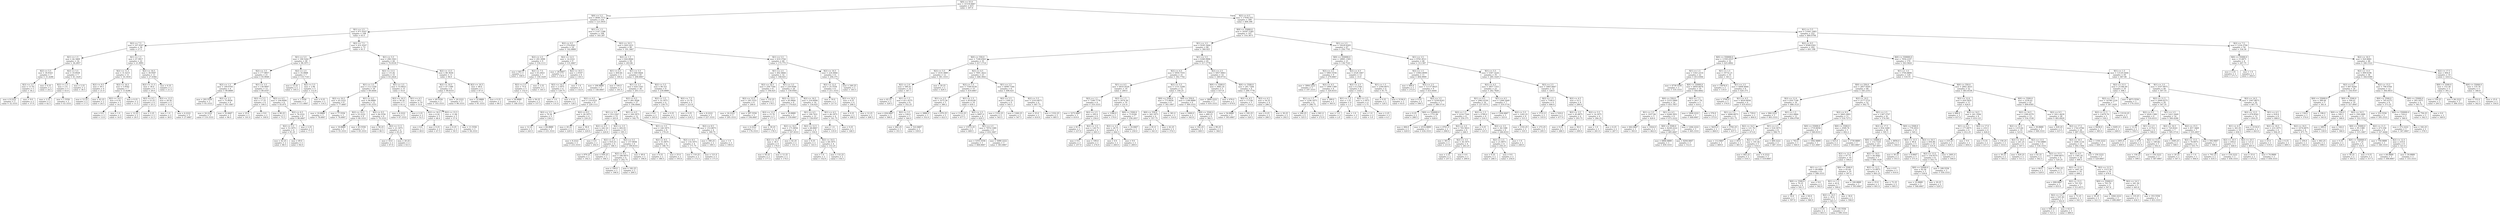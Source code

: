 digraph Tree {
node [shape=box] ;
0 [label="X[0] <= 55.0\nmse = 31518.6667\nsamples = 615\nvalue = 307.0"] ;
1 [label="X[0] <= 5.5\nmse = 4646.7572\nsamples = 216\nvalue = 123.3935"] ;
0 -> 1 [labeldistance=2.5, labelangle=45, headlabel="True"] ;
2 [label="X[1] <= 2.5\nmse = 971.9167\nsamples = 108\nvalue = 63.5"] ;
1 -> 2 ;
3 [label="X[2] <= 7.5\nmse = 107.9167\nsamples = 36\nvalue = 27.5"] ;
2 -> 3 ;
4 [label="X[1] <= 1.5\nmse = 44.3469\nsamples = 14\nvalue = 36.2857"] ;
3 -> 4 ;
5 [label="X[2] <= 5.5\nmse = 30.8163\nsamples = 7\nvalue = 31.4286"] ;
4 -> 5 ;
6 [label="X[2] <= 3.5\nmse = 13.76\nsamples = 5\nvalue = 34.2"] ;
5 -> 6 ;
7 [label="mse = 8.2222\nsamples = 3\nvalue = 32.3333"] ;
6 -> 7 ;
8 [label="mse = 9.0\nsamples = 2\nvalue = 37.0"] ;
6 -> 8 ;
9 [label="mse = 6.25\nsamples = 2\nvalue = 24.5"] ;
5 -> 9 ;
10 [label="X[2] <= 5.5\nmse = 10.6939\nsamples = 7\nvalue = 41.1429"] ;
4 -> 10 ;
11 [label="X[2] <= 2.5\nmse = 2.0\nsamples = 5\nvalue = 43.0"] ;
10 -> 11 ;
12 [label="mse = 2.25\nsamples = 2\nvalue = 42.5"] ;
11 -> 12 ;
13 [label="mse = 1.5556\nsamples = 3\nvalue = 43.3333"] ;
11 -> 13 ;
14 [label="mse = 2.25\nsamples = 2\nvalue = 36.5"] ;
10 -> 14 ;
15 [label="X[1] <= 1.5\nmse = 67.9917\nsamples = 22\nvalue = 21.9091"] ;
3 -> 15 ;
16 [label="X[2] <= 11.5\nmse = 31.4215\nsamples = 11\nvalue = 16.1818"] ;
15 -> 16 ;
17 [label="X[2] <= 9.5\nmse = 39.5\nsamples = 4\nvalue = 21.0"] ;
16 -> 17 ;
18 [label="mse = 12.25\nsamples = 2\nvalue = 17.5"] ;
17 -> 18 ;
19 [label="mse = 42.25\nsamples = 2\nvalue = 24.5"] ;
17 -> 19 ;
20 [label="X[2] <= 16.5\nmse = 5.9592\nsamples = 7\nvalue = 13.4286"] ;
16 -> 20 ;
21 [label="X[2] <= 14.5\nmse = 6.16\nsamples = 5\nvalue = 14.2"] ;
20 -> 21 ;
22 [label="mse = 6.0\nsamples = 3\nvalue = 13.0"] ;
21 -> 22 ;
23 [label="mse = 1.0\nsamples = 2\nvalue = 16.0"] ;
21 -> 23 ;
24 [label="mse = 0.25\nsamples = 2\nvalue = 11.5"] ;
20 -> 24 ;
25 [label="X[2] <= 16.5\nmse = 38.9587\nsamples = 11\nvalue = 27.6364"] ;
15 -> 25 ;
26 [label="X[2] <= 11.5\nmse = 36.0\nsamples = 9\nvalue = 29.0"] ;
25 -> 26 ;
27 [label="X[2] <= 9.5\nmse = 23.25\nsamples = 4\nvalue = 25.5"] ;
26 -> 27 ;
28 [label="mse = 12.25\nsamples = 2\nvalue = 29.5"] ;
27 -> 28 ;
29 [label="mse = 2.25\nsamples = 2\nvalue = 21.5"] ;
27 -> 29 ;
30 [label="X[2] <= 13.5\nmse = 28.56\nsamples = 5\nvalue = 31.8"] ;
26 -> 30 ;
31 [label="mse = 1.0\nsamples = 2\nvalue = 38.0"] ;
30 -> 31 ;
32 [label="mse = 4.2222\nsamples = 3\nvalue = 27.6667"] ;
30 -> 32 ;
33 [label="mse = 6.25\nsamples = 2\nvalue = 21.5"] ;
25 -> 33 ;
34 [label="X[2] <= 7.5\nmse = 431.9167\nsamples = 72\nvalue = 81.5"] ;
2 -> 34 ;
35 [label="X[1] <= 5.5\nmse = 190.5242\nsamples = 28\nvalue = 98.1071"] ;
34 -> 35 ;
36 [label="X[2] <= 3.5\nmse = 177.8957\nsamples = 21\nvalue = 93.9048"] ;
35 -> 36 ;
37 [label="X[2] <= 1.5\nmse = 169.8765\nsamples = 9\nvalue = 99.8889"] ;
36 -> 37 ;
38 [label="mse = 293.5556\nsamples = 3\nvalue = 93.3333"] ;
37 -> 38 ;
39 [label="X[2] <= 2.5\nmse = 75.8056\nsamples = 6\nvalue = 103.1667"] ;
37 -> 39 ;
40 [label="mse = 16.2222\nsamples = 3\nvalue = 110.3333"] ;
39 -> 40 ;
41 [label="mse = 32.6667\nsamples = 3\nvalue = 96.0"] ;
39 -> 41 ;
42 [label="X[1] <= 3.5\nmse = 136.9097\nsamples = 12\nvalue = 89.4167"] ;
36 -> 42 ;
43 [label="X[2] <= 5.5\nmse = 17.25\nsamples = 4\nvalue = 100.5"] ;
42 -> 43 ;
44 [label="mse = 25.0\nsamples = 2\nvalue = 101.0"] ;
43 -> 44 ;
45 [label="mse = 9.0\nsamples = 2\nvalue = 100.0"] ;
43 -> 45 ;
46 [label="X[2] <= 4.5\nmse = 104.6094\nsamples = 8\nvalue = 83.875"] ;
42 -> 46 ;
47 [label="mse = 90.25\nsamples = 2\nvalue = 75.5"] ;
46 -> 47 ;
48 [label="X[2] <= 6.5\nmse = 78.2222\nsamples = 6\nvalue = 86.6667"] ;
46 -> 48 ;
49 [label="X[2] <= 5.5\nmse = 53.1875\nsamples = 4\nvalue = 91.25"] ;
48 -> 49 ;
50 [label="mse = 42.25\nsamples = 2\nvalue = 88.5"] ;
49 -> 50 ;
51 [label="mse = 49.0\nsamples = 2\nvalue = 94.0"] ;
49 -> 51 ;
52 [label="mse = 2.25\nsamples = 2\nvalue = 77.5"] ;
48 -> 52 ;
53 [label="X[2] <= 2.5\nmse = 16.4898\nsamples = 7\nvalue = 110.7143"] ;
35 -> 53 ;
54 [label="mse = 12.25\nsamples = 2\nvalue = 105.5"] ;
53 -> 54 ;
55 [label="X[2] <= 5.5\nmse = 2.96\nsamples = 5\nvalue = 112.8"] ;
53 -> 55 ;
56 [label="mse = 1.5556\nsamples = 3\nvalue = 111.6667"] ;
55 -> 56 ;
57 [label="mse = 0.25\nsamples = 2\nvalue = 114.5"] ;
55 -> 57 ;
58 [label="X[1] <= 5.5\nmse = 298.3363\nsamples = 44\nvalue = 70.9318"] ;
34 -> 58 ;
59 [label="X[2] <= 13.5\nmse = 131.82\nsamples = 33\nvalue = 63.2424"] ;
58 -> 59 ;
60 [label="X[1] <= 3.5\nmse = 112.1358\nsamples = 18\nvalue = 69.4444"] ;
59 -> 60 ;
61 [label="X[2] <= 10.5\nmse = 45.2222\nsamples = 6\nvalue = 77.6667"] ;
60 -> 61 ;
62 [label="mse = 10.8889\nsamples = 3\nvalue = 78.6667"] ;
61 -> 62 ;
63 [label="mse = 77.5556\nsamples = 3\nvalue = 76.6667"] ;
61 -> 63 ;
64 [label="X[1] <= 4.5\nmse = 94.8889\nsamples = 12\nvalue = 65.3333"] ;
60 -> 64 ;
65 [label="X[2] <= 10.5\nmse = 55.2222\nsamples = 6\nvalue = 60.3333"] ;
64 -> 65 ;
66 [label="mse = 16.8889\nsamples = 3\nvalue = 55.3333"] ;
65 -> 66 ;
67 [label="mse = 43.5556\nsamples = 3\nvalue = 65.3333"] ;
65 -> 67 ;
68 [label="X[2] <= 9.5\nmse = 84.5556\nsamples = 6\nvalue = 70.3333"] ;
64 -> 68 ;
69 [label="mse = 56.25\nsamples = 2\nvalue = 80.5"] ;
68 -> 69 ;
70 [label="X[2] <= 11.5\nmse = 21.1875\nsamples = 4\nvalue = 65.25"] ;
68 -> 70 ;
71 [label="mse = 16.0\nsamples = 2\nvalue = 67.0"] ;
70 -> 71 ;
72 [label="mse = 20.25\nsamples = 2\nvalue = 63.5"] ;
70 -> 72 ;
73 [label="X[1] <= 3.5\nmse = 53.8933\nsamples = 15\nvalue = 55.8"] ;
59 -> 73 ;
74 [label="X[2] <= 16.5\nmse = 56.24\nsamples = 5\nvalue = 61.4"] ;
73 -> 74 ;
75 [label="mse = 4.2222\nsamples = 3\nvalue = 67.3333"] ;
74 -> 75 ;
76 [label="mse = 2.25\nsamples = 2\nvalue = 52.5"] ;
74 -> 76 ;
77 [label="X[1] <= 4.5\nmse = 29.2\nsamples = 10\nvalue = 53.0"] ;
73 -> 77 ;
78 [label="X[2] <= 16.5\nmse = 4.24\nsamples = 5\nvalue = 48.4"] ;
77 -> 78 ;
79 [label="mse = 6.0\nsamples = 3\nvalue = 49.0"] ;
78 -> 79 ;
80 [label="mse = 0.25\nsamples = 2\nvalue = 47.5"] ;
78 -> 80 ;
81 [label="X[2] <= 15.5\nmse = 11.84\nsamples = 5\nvalue = 57.6"] ;
77 -> 81 ;
82 [label="mse = 6.25\nsamples = 2\nvalue = 59.5"] ;
81 -> 82 ;
83 [label="mse = 11.5556\nsamples = 3\nvalue = 56.3333"] ;
81 -> 83 ;
84 [label="X[2] <= 13.5\nmse = 88.3636\nsamples = 11\nvalue = 94.0"] ;
58 -> 84 ;
85 [label="X[2] <= 10.5\nmse = 47.1389\nsamples = 6\nvalue = 99.8333"] ;
84 -> 85 ;
86 [label="mse = 49.5556\nsamples = 3\nvalue = 103.3333"] ;
85 -> 86 ;
87 [label="mse = 20.2222\nsamples = 3\nvalue = 96.3333"] ;
85 -> 87 ;
88 [label="X[2] <= 16.5\nmse = 48.0\nsamples = 5\nvalue = 87.0"] ;
84 -> 88 ;
89 [label="mse = 32.8889\nsamples = 3\nvalue = 91.3333"] ;
88 -> 89 ;
90 [label="mse = 0.25\nsamples = 2\nvalue = 80.5"] ;
88 -> 90 ;
91 [label="X[1] <= 1.5\nmse = 1147.1306\nsamples = 108\nvalue = 183.287"] ;
1 -> 91 ;
92 [label="X[2] <= 9.5\nmse = 278.6543\nsamples = 18\nvalue = 142.8889"] ;
91 -> 92 ;
93 [label="X[2] <= 2.5\nmse = 291.2099\nsamples = 9\nvalue = 154.1111"] ;
92 -> 93 ;
94 [label="mse = 841.0\nsamples = 2\nvalue = 168.0"] ;
93 -> 94 ;
95 [label="X[2] <= 7.5\nmse = 63.2653\nsamples = 7\nvalue = 150.1429"] ;
93 -> 95 ;
96 [label="X[2] <= 5.5\nmse = 75.6\nsamples = 5\nvalue = 152.0"] ;
95 -> 96 ;
97 [label="mse = 54.8889\nsamples = 3\nvalue = 148.3333"] ;
96 -> 97 ;
98 [label="mse = 56.25\nsamples = 2\nvalue = 157.5"] ;
96 -> 98 ;
99 [label="mse = 2.25\nsamples = 2\nvalue = 145.5"] ;
95 -> 99 ;
100 [label="X[2] <= 12.5\nmse = 14.2222\nsamples = 9\nvalue = 131.6667"] ;
92 -> 100 ;
101 [label="mse = 28.6667\nsamples = 3\nvalue = 134.0"] ;
100 -> 101 ;
102 [label="X[2] <= 16.5\nmse = 2.9167\nsamples = 6\nvalue = 130.5"] ;
100 -> 102 ;
103 [label="X[2] <= 14.5\nmse = 2.1875\nsamples = 4\nvalue = 129.75"] ;
102 -> 103 ;
104 [label="mse = 1.0\nsamples = 2\nvalue = 131.0"] ;
103 -> 104 ;
105 [label="mse = 0.25\nsamples = 2\nvalue = 128.5"] ;
103 -> 105 ;
106 [label="mse = 1.0\nsamples = 2\nvalue = 132.0"] ;
102 -> 106 ;
107 [label="X[2] <= 10.5\nmse = 929.1433\nsamples = 90\nvalue = 191.3667"] ;
91 -> 107 ;
108 [label="X[2] <= 1.5\nmse = 826.8944\nsamples = 50\nvalue = 203.84"] ;
107 -> 108 ;
109 [label="X[1] <= 4.5\nmse = 404.64\nsamples = 5\nvalue = 160.4"] ;
108 -> 109 ;
110 [label="mse = 106.8889\nsamples = 3\nvalue = 146.6667"] ;
109 -> 110 ;
111 [label="mse = 144.0\nsamples = 2\nvalue = 181.0"] ;
109 -> 111 ;
112 [label="X[1] <= 5.5\nmse = 640.8444\nsamples = 45\nvalue = 208.6667"] ;
108 -> 112 ;
113 [label="X[1] <= 2.5\nmse = 624.1543\nsamples = 36\nvalue = 203.1111"] ;
112 -> 113 ;
114 [label="X[2] <= 6.5\nmse = 119.4321\nsamples = 9\nvalue = 229.1111"] ;
113 -> 114 ;
115 [label="X[2] <= 3.5\nmse = 79.36\nsamples = 5\nvalue = 236.2"] ;
114 -> 115 ;
116 [label="mse = 12.25\nsamples = 2\nvalue = 243.5"] ;
115 -> 116 ;
117 [label="mse = 64.8889\nsamples = 3\nvalue = 231.3333"] ;
115 -> 117 ;
118 [label="X[2] <= 8.5\nmse = 28.1875\nsamples = 4\nvalue = 220.25"] ;
114 -> 118 ;
119 [label="mse = 20.25\nsamples = 2\nvalue = 220.5"] ;
118 -> 119 ;
120 [label="mse = 36.0\nsamples = 2\nvalue = 220.0"] ;
118 -> 120 ;
121 [label="X[2] <= 6.5\nmse = 491.9506\nsamples = 27\nvalue = 194.4444"] ;
113 -> 121 ;
122 [label="X[1] <= 3.5\nmse = 553.2267\nsamples = 15\nvalue = 203.8"] ;
121 -> 122 ;
123 [label="X[2] <= 4.5\nmse = 242.16\nsamples = 5\nvalue = 220.8"] ;
122 -> 123 ;
124 [label="mse = 8.2222\nsamples = 3\nvalue = 233.3333"] ;
123 -> 124 ;
125 [label="mse = 4.0\nsamples = 2\nvalue = 202.0"] ;
123 -> 125 ;
126 [label="X[2] <= 3.5\nmse = 492.01\nsamples = 10\nvalue = 195.3"] ;
122 -> 126 ;
127 [label="X[2] <= 2.5\nmse = 916.25\nsamples = 4\nvalue = 188.5"] ;
126 -> 127 ;
128 [label="mse = 870.25\nsamples = 2\nvalue = 192.5"] ;
127 -> 128 ;
129 [label="mse = 930.25\nsamples = 2\nvalue = 184.5"] ;
127 -> 129 ;
130 [label="X[2] <= 5.5\nmse = 157.8056\nsamples = 6\nvalue = 199.8333"] ;
126 -> 130 ;
131 [label="X[2] <= 4.5\nmse = 186.6875\nsamples = 4\nvalue = 202.75"] ;
130 -> 131 ;
132 [label="mse = 100.0\nsamples = 2\nvalue = 196.0"] ;
131 -> 132 ;
133 [label="mse = 182.25\nsamples = 2\nvalue = 209.5"] ;
131 -> 133 ;
134 [label="mse = 49.0\nsamples = 2\nvalue = 194.0"] ;
130 -> 134 ;
135 [label="X[1] <= 4.5\nmse = 169.1875\nsamples = 12\nvalue = 182.75"] ;
121 -> 135 ;
136 [label="X[1] <= 3.5\nmse = 140.1875\nsamples = 8\nvalue = 179.25"] ;
135 -> 136 ;
137 [label="X[2] <= 8.5\nmse = 51.6875\nsamples = 4\nvalue = 186.75"] ;
136 -> 137 ;
138 [label="mse = 0.25\nsamples = 2\nvalue = 180.5"] ;
137 -> 138 ;
139 [label="mse = 25.0\nsamples = 2\nvalue = 193.0"] ;
137 -> 139 ;
140 [label="X[2] <= 8.5\nmse = 116.1875\nsamples = 4\nvalue = 171.75"] ;
136 -> 140 ;
141 [label="mse = 110.25\nsamples = 2\nvalue = 172.5"] ;
140 -> 141 ;
142 [label="mse = 121.0\nsamples = 2\nvalue = 171.0"] ;
140 -> 142 ;
143 [label="X[2] <= 8.5\nmse = 153.6875\nsamples = 4\nvalue = 189.75"] ;
135 -> 143 ;
144 [label="mse = 306.25\nsamples = 2\nvalue = 189.5"] ;
143 -> 144 ;
145 [label="mse = 1.0\nsamples = 2\nvalue = 190.0"] ;
143 -> 145 ;
146 [label="X[2] <= 5.5\nmse = 90.321\nsamples = 9\nvalue = 230.8889"] ;
112 -> 146 ;
147 [label="X[2] <= 3.5\nmse = 32.1875\nsamples = 4\nvalue = 239.75"] ;
146 -> 147 ;
148 [label="mse = 9.0\nsamples = 2\nvalue = 245.0"] ;
147 -> 148 ;
149 [label="mse = 0.25\nsamples = 2\nvalue = 234.5"] ;
147 -> 149 ;
150 [label="X[2] <= 7.5\nmse = 23.76\nsamples = 5\nvalue = 223.8"] ;
146 -> 150 ;
151 [label="mse = 0.25\nsamples = 2\nvalue = 218.5"] ;
150 -> 151 ;
152 [label="mse = 8.2222\nsamples = 3\nvalue = 227.3333"] ;
150 -> 152 ;
153 [label="X[1] <= 5.5\nmse = 619.3744\nsamples = 40\nvalue = 175.775"] ;
107 -> 153 ;
154 [label="X[1] <= 2.5\nmse = 462.4844\nsamples = 32\nvalue = 168.625"] ;
153 -> 154 ;
155 [label="X[2] <= 16.5\nmse = 258.7344\nsamples = 8\nvalue = 194.625"] ;
154 -> 155 ;
156 [label="X[2] <= 13.5\nmse = 185.3333\nsamples = 6\nvalue = 200.0"] ;
155 -> 156 ;
157 [label="mse = 16.2222\nsamples = 3\nvalue = 205.3333"] ;
156 -> 157 ;
158 [label="mse = 297.5556\nsamples = 3\nvalue = 194.6667"] ;
156 -> 158 ;
159 [label="mse = 132.25\nsamples = 2\nvalue = 178.5"] ;
155 -> 159 ;
160 [label="X[1] <= 3.5\nmse = 229.9566\nsamples = 24\nvalue = 159.9583"] ;
154 -> 160 ;
161 [label="X[2] <= 15.5\nmse = 85.9844\nsamples = 8\nvalue = 170.625"] ;
160 -> 161 ;
162 [label="X[2] <= 13.5\nmse = 15.76\nsamples = 5\nvalue = 177.2"] ;
161 -> 162 ;
163 [label="mse = 4.2222\nsamples = 3\nvalue = 176.3333"] ;
162 -> 163 ;
164 [label="mse = 30.25\nsamples = 2\nvalue = 178.5"] ;
162 -> 164 ;
165 [label="mse = 10.8889\nsamples = 3\nvalue = 159.6667"] ;
161 -> 165 ;
166 [label="X[2] <= 16.5\nmse = 216.6094\nsamples = 16\nvalue = 154.625"] ;
160 -> 166 ;
167 [label="X[1] <= 4.5\nmse = 199.7431\nsamples = 12\nvalue = 158.9167"] ;
166 -> 167 ;
168 [label="X[2] <= 14.5\nmse = 171.8056\nsamples = 6\nvalue = 167.8333"] ;
167 -> 168 ;
169 [label="X[2] <= 12.5\nmse = 36.5\nsamples = 4\nvalue = 176.0"] ;
168 -> 169 ;
170 [label="mse = 56.25\nsamples = 2\nvalue = 177.5"] ;
169 -> 170 ;
171 [label="mse = 12.25\nsamples = 2\nvalue = 174.5"] ;
169 -> 171 ;
172 [label="mse = 42.25\nsamples = 2\nvalue = 151.5"] ;
168 -> 172 ;
173 [label="X[2] <= 12.5\nmse = 68.6667\nsamples = 6\nvalue = 150.0"] ;
167 -> 173 ;
174 [label="mse = 6.25\nsamples = 2\nvalue = 143.5"] ;
173 -> 174 ;
175 [label="X[2] <= 14.5\nmse = 68.1875\nsamples = 4\nvalue = 153.25"] ;
173 -> 175 ;
176 [label="mse = 1.0\nsamples = 2\nvalue = 152.0"] ;
175 -> 176 ;
177 [label="mse = 132.25\nsamples = 2\nvalue = 154.5"] ;
175 -> 177 ;
178 [label="X[1] <= 4.5\nmse = 46.1875\nsamples = 4\nvalue = 141.75"] ;
166 -> 178 ;
179 [label="mse = 1.0\nsamples = 2\nvalue = 135.0"] ;
178 -> 179 ;
180 [label="mse = 0.25\nsamples = 2\nvalue = 148.5"] ;
178 -> 180 ;
181 [label="X[2] <= 16.5\nmse = 224.4844\nsamples = 8\nvalue = 204.375"] ;
153 -> 181 ;
182 [label="X[2] <= 12.5\nmse = 25.5556\nsamples = 6\nvalue = 211.3333"] ;
181 -> 182 ;
183 [label="mse = 16.0\nsamples = 2\nvalue = 217.0"] ;
182 -> 183 ;
184 [label="X[2] <= 14.5\nmse = 6.25\nsamples = 4\nvalue = 208.5"] ;
182 -> 184 ;
185 [label="mse = 0.25\nsamples = 2\nvalue = 208.5"] ;
184 -> 185 ;
186 [label="mse = 12.25\nsamples = 2\nvalue = 208.5"] ;
184 -> 186 ;
187 [label="mse = 240.25\nsamples = 2\nvalue = 183.5"] ;
181 -> 187 ;
188 [label="X[2] <= 6.5\nmse = 17936.555\nsamples = 399\nvalue = 406.396"] ;
0 -> 188 [labeldistance=2.5, labelangle=-45, headlabel="False"] ;
189 [label="X[0] <= 55000.0\nmse = 16347.5385\nsamples = 147\nvalue = 314.3673"] ;
188 -> 189 ;
190 [label="X[1] <= 3.5\nmse = 9185.3444\nsamples = 80\nvalue = 360.925"] ;
189 -> 190 ;
191 [label="X[0] <= 550.0\nmse = 7166.6563\nsamples = 35\nvalue = 417.1714"] ;
190 -> 191 ;
192 [label="X[2] <= 5.5\nmse = 1416.3889\nsamples = 12\nvalue = 361.3333"] ;
191 -> 192 ;
193 [label="X[2] <= 2.0\nmse = 580.41\nsamples = 10\nvalue = 347.7"] ;
192 -> 193 ;
194 [label="mse = 42.25\nsamples = 2\nvalue = 329.5"] ;
193 -> 194 ;
195 [label="X[1] <= 1.5\nmse = 611.4375\nsamples = 8\nvalue = 352.25"] ;
193 -> 195 ;
196 [label="mse = 434.6667\nsamples = 3\nvalue = 366.0"] ;
195 -> 196 ;
197 [label="X[2] <= 3.5\nmse = 536.0\nsamples = 5\nvalue = 344.0"] ;
195 -> 197 ;
198 [label="mse = 462.25\nsamples = 2\nvalue = 351.5"] ;
197 -> 198 ;
199 [label="mse = 522.6667\nsamples = 3\nvalue = 339.0"] ;
197 -> 199 ;
200 [label="mse = 20.25\nsamples = 2\nvalue = 429.5"] ;
192 -> 200 ;
201 [label="X[2] <= 4.5\nmse = 7691.3422\nsamples = 23\nvalue = 446.3043"] ;
191 -> 201 ;
202 [label="X[2] <= 1.5\nmse = 7540.9156\nsamples = 15\nvalue = 419.4667"] ;
201 -> 202 ;
203 [label="X[1] <= 2.5\nmse = 3272.56\nsamples = 5\nvalue = 380.2"] ;
202 -> 203 ;
204 [label="mse = 2886.0\nsamples = 3\nvalue = 352.0"] ;
203 -> 204 ;
205 [label="mse = 870.25\nsamples = 2\nvalue = 422.5"] ;
203 -> 205 ;
206 [label="X[1] <= 1.5\nmse = 8518.69\nsamples = 10\nvalue = 439.1"] ;
202 -> 206 ;
207 [label="mse = 1122.25\nsamples = 2\nvalue = 477.5"] ;
206 -> 207 ;
208 [label="X[2] <= 2.5\nmse = 9907.0\nsamples = 8\nvalue = 429.5"] ;
206 -> 208 ;
209 [label="mse = 13572.25\nsamples = 2\nvalue = 469.5"] ;
208 -> 209 ;
210 [label="X[1] <= 2.5\nmse = 7974.1389\nsamples = 6\nvalue = 416.1667"] ;
208 -> 210 ;
211 [label="mse = 5355.5556\nsamples = 3\nvalue = 468.6667"] ;
210 -> 211 ;
212 [label="mse = 5080.2222\nsamples = 3\nvalue = 363.6667"] ;
210 -> 212 ;
213 [label="X[1] <= 2.5\nmse = 4090.7344\nsamples = 8\nvalue = 496.625"] ;
201 -> 213 ;
214 [label="X[2] <= 5.5\nmse = 1300.25\nsamples = 4\nvalue = 545.5"] ;
213 -> 214 ;
215 [label="mse = 1332.25\nsamples = 2\nvalue = 543.5"] ;
214 -> 215 ;
216 [label="mse = 1260.25\nsamples = 2\nvalue = 547.5"] ;
214 -> 216 ;
217 [label="X[2] <= 5.5\nmse = 2103.6875\nsamples = 4\nvalue = 447.75"] ;
213 -> 217 ;
218 [label="mse = 25.0\nsamples = 2\nvalue = 410.0"] ;
217 -> 218 ;
219 [label="mse = 1332.25\nsamples = 2\nvalue = 485.5"] ;
217 -> 219 ;
220 [label="X[1] <= 5.5\nmse = 6380.9906\nsamples = 45\nvalue = 317.1778"] ;
190 -> 220 ;
221 [label="X[2] <= 4.5\nmse = 5950.7555\nsamples = 31\nvalue = 302.7742"] ;
220 -> 221 ;
222 [label="X[1] <= 4.5\nmse = 6035.0526\nsamples = 19\nvalue = 269.0"] ;
221 -> 222 ;
223 [label="X[2] <= 1.5\nmse = 7189.7778\nsamples = 9\nvalue = 310.3333"] ;
222 -> 223 ;
224 [label="mse = 3272.6667\nsamples = 3\nvalue = 419.0"] ;
223 -> 224 ;
225 [label="X[2] <= 2.5\nmse = 292.0\nsamples = 6\nvalue = 256.0"] ;
223 -> 225 ;
226 [label="mse = 81.0\nsamples = 2\nvalue = 237.0"] ;
225 -> 226 ;
227 [label="X[2] <= 3.5\nmse = 126.75\nsamples = 4\nvalue = 265.5"] ;
225 -> 227 ;
228 [label="mse = 9.0\nsamples = 2\nvalue = 257.0"] ;
227 -> 228 ;
229 [label="mse = 100.0\nsamples = 2\nvalue = 274.0"] ;
227 -> 229 ;
230 [label="X[2] <= 1.5\nmse = 2074.36\nsamples = 10\nvalue = 231.8"] ;
222 -> 230 ;
231 [label="mse = 1286.0\nsamples = 3\nvalue = 170.0"] ;
230 -> 231 ;
232 [label="X[0] <= 5500.0\nmse = 73.9184\nsamples = 7\nvalue = 258.2857"] ;
230 -> 232 ;
233 [label="X[2] <= 2.5\nmse = 26.75\nsamples = 4\nvalue = 264.5"] ;
232 -> 233 ;
234 [label="mse = 4.0\nsamples = 2\nvalue = 260.0"] ;
233 -> 234 ;
235 [label="mse = 9.0\nsamples = 2\nvalue = 269.0"] ;
233 -> 235 ;
236 [label="mse = 16.6667\nsamples = 3\nvalue = 250.0"] ;
232 -> 236 ;
237 [label="X[2] <= 5.5\nmse = 1151.5208\nsamples = 12\nvalue = 356.25"] ;
221 -> 237 ;
238 [label="X[0] <= 5500.0\nmse = 773.8056\nsamples = 6\nvalue = 343.1667"] ;
237 -> 238 ;
239 [label="X[0] <= 550.0\nmse = 342.1875\nsamples = 4\nvalue = 357.75"] ;
238 -> 239 ;
240 [label="mse = 81.0\nsamples = 2\nvalue = 341.0"] ;
239 -> 240 ;
241 [label="mse = 42.25\nsamples = 2\nvalue = 374.5"] ;
239 -> 241 ;
242 [label="mse = 361.0\nsamples = 2\nvalue = 314.0"] ;
238 -> 242 ;
243 [label="X[0] <= 550.0\nmse = 1186.8889\nsamples = 6\nvalue = 369.3333"] ;
237 -> 243 ;
244 [label="mse = 1600.0\nsamples = 2\nvalue = 343.0"] ;
243 -> 244 ;
245 [label="X[0] <= 5500.0\nmse = 460.25\nsamples = 4\nvalue = 382.5"] ;
243 -> 245 ;
246 [label="mse = 182.25\nsamples = 2\nvalue = 400.5"] ;
245 -> 246 ;
247 [label="mse = 90.25\nsamples = 2\nvalue = 364.5"] ;
245 -> 247 ;
248 [label="X[2] <= 2.5\nmse = 5857.0663\nsamples = 14\nvalue = 349.0714"] ;
220 -> 248 ;
249 [label="X[0] <= 5500.0\nmse = 3682.16\nsamples = 5\nvalue = 437.8"] ;
248 -> 249 ;
250 [label="mse = 3800.2222\nsamples = 3\nvalue = 410.3333"] ;
249 -> 250 ;
251 [label="mse = 676.0\nsamples = 2\nvalue = 479.0"] ;
249 -> 251 ;
252 [label="X[0] <= 5500.0\nmse = 261.7284\nsamples = 9\nvalue = 299.7778"] ;
248 -> 252 ;
253 [label="X[2] <= 4.5\nmse = 173.84\nsamples = 5\nvalue = 310.4"] ;
252 -> 253 ;
254 [label="mse = 54.8889\nsamples = 3\nvalue = 303.6667"] ;
253 -> 254 ;
255 [label="mse = 182.25\nsamples = 2\nvalue = 320.5"] ;
253 -> 255 ;
256 [label="X[2] <= 4.5\nmse = 54.25\nsamples = 4\nvalue = 286.5"] ;
252 -> 256 ;
257 [label="mse = 6.25\nsamples = 2\nvalue = 280.5"] ;
256 -> 257 ;
258 [label="mse = 30.25\nsamples = 2\nvalue = 292.5"] ;
256 -> 258 ;
259 [label="X[1] <= 2.5\nmse = 19220.8305\nsamples = 67\nvalue = 258.7761"] ;
189 -> 259 ;
260 [label="X[0] <= 550000.0\nmse = 18901.1565\nsamples = 21\nvalue = 138.7143"] ;
259 -> 260 ;
261 [label="X[2] <= 2.5\nmse = 5963.5556\nsamples = 9\nvalue = 279.6667"] ;
260 -> 261 ;
262 [label="mse = 3904.2222\nsamples = 3\nvalue = 197.3333"] ;
261 -> 262 ;
263 [label="X[2] <= 4.5\nmse = 1909.1389\nsamples = 6\nvalue = 320.8333"] ;
261 -> 263 ;
264 [label="X[1] <= 1.5\nmse = 1256.1875\nsamples = 4\nvalue = 298.75"] ;
263 -> 264 ;
265 [label="mse = 240.25\nsamples = 2\nvalue = 325.5"] ;
264 -> 265 ;
266 [label="mse = 841.0\nsamples = 2\nvalue = 272.0"] ;
264 -> 266 ;
267 [label="mse = 289.0\nsamples = 2\nvalue = 365.0"] ;
263 -> 267 ;
268 [label="X[2] <= 4.5\nmse = 2528.1667\nsamples = 12\nvalue = 33.0"] ;
260 -> 268 ;
269 [label="X[2] <= 2.5\nmse = 6.2344\nsamples = 8\nvalue = 3.625"] ;
268 -> 269 ;
270 [label="X[1] <= 1.5\nmse = 1.25\nsamples = 4\nvalue = 1.5"] ;
269 -> 270 ;
271 [label="mse = 1.0\nsamples = 2\nvalue = 2.0"] ;
270 -> 271 ;
272 [label="mse = 1.0\nsamples = 2\nvalue = 1.0"] ;
270 -> 272 ;
273 [label="X[2] <= 3.5\nmse = 2.1875\nsamples = 4\nvalue = 5.75"] ;
269 -> 273 ;
274 [label="mse = 1.0\nsamples = 2\nvalue = 5.0"] ;
273 -> 274 ;
275 [label="mse = 2.25\nsamples = 2\nvalue = 6.5"] ;
273 -> 275 ;
276 [label="X[1] <= 1.5\nmse = 2394.6875\nsamples = 4\nvalue = 91.75"] ;
268 -> 276 ;
277 [label="mse = 0.25\nsamples = 2\nvalue = 120.5"] ;
276 -> 277 ;
278 [label="mse = 3136.0\nsamples = 2\nvalue = 63.0"] ;
276 -> 278 ;
279 [label="X[1] <= 3.5\nmse = 9781.8511\nsamples = 46\nvalue = 313.587"] ;
259 -> 279 ;
280 [label="X[2] <= 1.5\nmse = 13062.8099\nsamples = 11\nvalue = 404.0909"] ;
279 -> 280 ;
281 [label="mse = 400.0\nsamples = 2\nvalue = 272.0"] ;
280 -> 281 ;
282 [label="X[2] <= 2.5\nmse = 11137.8025\nsamples = 9\nvalue = 433.4444"] ;
280 -> 282 ;
283 [label="mse = 0.25\nsamples = 2\nvalue = 590.5"] ;
282 -> 283 ;
284 [label="X[2] <= 3.5\nmse = 5258.8163\nsamples = 7\nvalue = 388.5714"] ;
282 -> 284 ;
285 [label="mse = 6.25\nsamples = 2\nvalue = 288.5"] ;
284 -> 285 ;
286 [label="X[0] <= 550000.0\nmse = 1751.84\nsamples = 5\nvalue = 428.6"] ;
284 -> 286 ;
287 [label="mse = 484.0\nsamples = 2\nvalue = 420.0"] ;
286 -> 287 ;
288 [label="mse = 2514.8889\nsamples = 3\nvalue = 434.3333"] ;
286 -> 288 ;
289 [label="X[1] <= 5.5\nmse = 5367.3224\nsamples = 35\nvalue = 285.1429"] ;
279 -> 289 ;
290 [label="X[2] <= 4.5\nmse = 3857.7353\nsamples = 23\nvalue = 262.7826"] ;
289 -> 290 ;
291 [label="X[1] <= 4.5\nmse = 2962.4336\nsamples = 16\nvalue = 237.9375"] ;
290 -> 291 ;
292 [label="X[2] <= 1.5\nmse = 2216.7344\nsamples = 8\nvalue = 259.375"] ;
291 -> 292 ;
293 [label="mse = 4761.0\nsamples = 2\nvalue = 298.0"] ;
292 -> 293 ;
294 [label="X[2] <= 2.5\nmse = 705.5833\nsamples = 6\nvalue = 246.5"] ;
292 -> 294 ;
295 [label="mse = 361.0\nsamples = 2\nvalue = 213.0"] ;
294 -> 295 ;
296 [label="X[2] <= 3.5\nmse = 36.1875\nsamples = 4\nvalue = 263.25"] ;
294 -> 296 ;
297 [label="mse = 2.25\nsamples = 2\nvalue = 257.5"] ;
296 -> 297 ;
298 [label="mse = 4.0\nsamples = 2\nvalue = 269.0"] ;
296 -> 298 ;
299 [label="X[2] <= 1.5\nmse = 2789.0\nsamples = 8\nvalue = 216.5"] ;
291 -> 299 ;
300 [label="mse = 0.25\nsamples = 2\nvalue = 125.5"] ;
299 -> 300 ;
301 [label="X[2] <= 3.5\nmse = 38.1389\nsamples = 6\nvalue = 246.8333"] ;
299 -> 301 ;
302 [label="X[2] <= 2.5\nmse = 21.6875\nsamples = 4\nvalue = 250.25"] ;
301 -> 302 ;
303 [label="mse = 6.25\nsamples = 2\nvalue = 246.5"] ;
302 -> 303 ;
304 [label="mse = 9.0\nsamples = 2\nvalue = 254.0"] ;
302 -> 304 ;
305 [label="mse = 1.0\nsamples = 2\nvalue = 240.0"] ;
301 -> 305 ;
306 [label="X[1] <= 4.5\nmse = 1268.2449\nsamples = 7\nvalue = 319.5714"] ;
290 -> 306 ;
307 [label="mse = 1304.6667\nsamples = 3\nvalue = 325.0"] ;
306 -> 307 ;
308 [label="X[2] <= 5.5\nmse = 1202.25\nsamples = 4\nvalue = 315.5"] ;
306 -> 308 ;
309 [label="mse = 1332.25\nsamples = 2\nvalue = 335.5"] ;
308 -> 309 ;
310 [label="mse = 272.25\nsamples = 2\nvalue = 295.5"] ;
308 -> 310 ;
311 [label="X[2] <= 2.5\nmse = 5465.6667\nsamples = 12\nvalue = 328.0"] ;
289 -> 311 ;
312 [label="X[2] <= 1.5\nmse = 7166.0\nsamples = 4\nvalue = 406.0"] ;
311 -> 312 ;
313 [label="mse = 3721.0\nsamples = 2\nvalue = 335.0"] ;
312 -> 313 ;
314 [label="mse = 529.0\nsamples = 2\nvalue = 477.0"] ;
312 -> 314 ;
315 [label="X[2] <= 4.5\nmse = 52.5\nsamples = 8\nvalue = 289.0"] ;
311 -> 315 ;
316 [label="X[2] <= 3.5\nmse = 45.6875\nsamples = 4\nvalue = 293.75"] ;
315 -> 316 ;
317 [label="mse = 0.25\nsamples = 2\nvalue = 288.5"] ;
316 -> 317 ;
318 [label="mse = 36.0\nsamples = 2\nvalue = 299.0"] ;
316 -> 318 ;
319 [label="X[2] <= 5.5\nmse = 14.1875\nsamples = 4\nvalue = 284.25"] ;
315 -> 319 ;
320 [label="mse = 1.0\nsamples = 2\nvalue = 281.0"] ;
319 -> 320 ;
321 [label="mse = 6.25\nsamples = 2\nvalue = 287.5"] ;
319 -> 321 ;
322 [label="X[1] <= 5.5\nmse = 11041.1683\nsamples = 252\nvalue = 460.0794"] ;
188 -> 322 ;
323 [label="X[2] <= 8.5\nmse = 8588.0301\nsamples = 202\nvalue = 491.198"] ;
322 -> 323 ;
324 [label="X[0] <= 550000.0\nmse = 11593.0537\nsamples = 32\nvalue = 425.4062"] ;
323 -> 324 ;
325 [label="X[1] <= 1.5\nmse = 5343.2314\nsamples = 22\nvalue = 453.6364"] ;
324 -> 325 ;
326 [label="mse = 4739.5556\nsamples = 3\nvalue = 510.3333"] ;
325 -> 326 ;
327 [label="X[0] <= 55000.0\nmse = 4850.8476\nsamples = 19\nvalue = 444.6842"] ;
325 -> 327 ;
328 [label="X[0] <= 550.0\nmse = 5333.5969\nsamples = 14\nvalue = 453.7857"] ;
327 -> 328 ;
329 [label="X[1] <= 3.5\nmse = 1937.84\nsamples = 5\nvalue = 420.6"] ;
328 -> 329 ;
330 [label="mse = 642.6667\nsamples = 3\nvalue = 393.0"] ;
329 -> 330 ;
331 [label="mse = 1024.0\nsamples = 2\nvalue = 462.0"] ;
329 -> 331 ;
332 [label="X[1] <= 4.5\nmse = 6268.3951\nsamples = 9\nvalue = 472.2222"] ;
328 -> 332 ;
333 [label="X[0] <= 5500.0\nmse = 8228.2222\nsamples = 6\nvalue = 485.6667"] ;
332 -> 333 ;
334 [label="mse = 6864.8889\nsamples = 3\nvalue = 459.3333"] ;
333 -> 334 ;
335 [label="mse = 8204.6667\nsamples = 3\nvalue = 512.0"] ;
333 -> 335 ;
336 [label="mse = 1264.2222\nsamples = 3\nvalue = 445.3333"] ;
332 -> 336 ;
337 [label="X[2] <= 7.5\nmse = 2617.76\nsamples = 5\nvalue = 419.2"] ;
327 -> 337 ;
338 [label="mse = 1808.2222\nsamples = 3\nvalue = 448.6667"] ;
337 -> 338 ;
339 [label="mse = 576.0\nsamples = 2\nvalue = 375.0"] ;
337 -> 339 ;
340 [label="X[1] <= 1.5\nmse = 19732.21\nsamples = 10\nvalue = 363.3"] ;
324 -> 340 ;
341 [label="mse = 15876.0\nsamples = 2\nvalue = 135.0"] ;
340 -> 341 ;
342 [label="X[1] <= 2.5\nmse = 4408.4844\nsamples = 8\nvalue = 420.375"] ;
340 -> 342 ;
343 [label="mse = 2704.0\nsamples = 2\nvalue = 374.0"] ;
342 -> 343 ;
344 [label="X[1] <= 4.5\nmse = 4020.8056\nsamples = 6\nvalue = 435.8333"] ;
342 -> 344 ;
345 [label="X[1] <= 3.5\nmse = 4906.6875\nsamples = 4\nvalue = 451.75"] ;
344 -> 345 ;
346 [label="mse = 5625.0\nsamples = 2\nvalue = 466.0"] ;
345 -> 346 ;
347 [label="mse = 3782.25\nsamples = 2\nvalue = 437.5"] ;
345 -> 347 ;
348 [label="mse = 729.0\nsamples = 2\nvalue = 404.0"] ;
344 -> 348 ;
349 [label="X[0] <= 550000.0\nmse = 7054.2197\nsamples = 170\nvalue = 503.5824"] ;
323 -> 349 ;
350 [label="X[1] <= 3.5\nmse = 3764.8808\nsamples = 120\nvalue = 518.55"] ;
349 -> 350 ;
351 [label="X[0] <= 550.0\nmse = 2857.6505\nsamples = 68\nvalue = 545.2353"] ;
350 -> 351 ;
352 [label="X[2] <= 11.0\nmse = 830.7148\nsamples = 16\nvalue = 488.3125"] ;
351 -> 352 ;
353 [label="mse = 964.2222\nsamples = 3\nvalue = 463.3333"] ;
352 -> 353 ;
354 [label="X[1] <= 1.5\nmse = 622.6864\nsamples = 13\nvalue = 494.0769"] ;
352 -> 354 ;
355 [label="X[2] <= 14.5\nmse = 121.76\nsamples = 5\nvalue = 473.8"] ;
354 -> 355 ;
356 [label="mse = 112.6667\nsamples = 3\nvalue = 469.0"] ;
355 -> 356 ;
357 [label="mse = 49.0\nsamples = 2\nvalue = 481.0"] ;
355 -> 357 ;
358 [label="X[1] <= 2.5\nmse = 518.1875\nsamples = 8\nvalue = 506.75"] ;
354 -> 358 ;
359 [label="X[2] <= 13.5\nmse = 191.04\nsamples = 5\nvalue = 518.4"] ;
358 -> 359 ;
360 [label="mse = 462.25\nsamples = 2\nvalue = 516.5"] ;
359 -> 360 ;
361 [label="mse = 6.2222\nsamples = 3\nvalue = 519.6667"] ;
359 -> 361 ;
362 [label="mse = 460.2222\nsamples = 3\nvalue = 487.3333"] ;
358 -> 362 ;
363 [label="X[2] <= 10.5\nmse = 2177.5721\nsamples = 52\nvalue = 562.75"] ;
351 -> 363 ;
364 [label="X[2] <= 9.5\nmse = 2665.2893\nsamples = 11\nvalue = 518.7273"] ;
363 -> 364 ;
365 [label="X[0] <= 55000.0\nmse = 1719.8056\nsamples = 6\nvalue = 540.8333"] ;
364 -> 365 ;
366 [label="mse = 762.0\nsamples = 3\nvalue = 560.0"] ;
365 -> 366 ;
367 [label="mse = 1942.8889\nsamples = 3\nvalue = 521.6667"] ;
365 -> 367 ;
368 [label="X[0] <= 5500.0\nmse = 2509.76\nsamples = 5\nvalue = 492.2"] ;
364 -> 368 ;
369 [label="mse = 625.0\nsamples = 2\nvalue = 535.0"] ;
368 -> 369 ;
370 [label="mse = 1730.8889\nsamples = 3\nvalue = 463.6667"] ;
368 -> 370 ;
371 [label="X[1] <= 2.5\nmse = 1387.2707\nsamples = 41\nvalue = 574.561"] ;
363 -> 371 ;
372 [label="X[2] <= 17.5\nmse = 954.3269\nsamples = 26\nvalue = 591.5"] ;
371 -> 372 ;
373 [label="X[0] <= 55000.0\nmse = 112.7335\nsamples = 23\nvalue = 597.6957"] ;
372 -> 373 ;
374 [label="X[2] <= 12.5\nmse = 97.75\nsamples = 16\nvalue = 594.0"] ;
373 -> 374 ;
375 [label="X[1] <= 1.5\nmse = 69.8889\nsamples = 6\nvalue = 588.3333"] ;
374 -> 375 ;
376 [label="X[0] <= 5500.0\nmse = 70.25\nsamples = 4\nvalue = 591.5"] ;
375 -> 376 ;
377 [label="mse = 16.0\nsamples = 2\nvalue = 597.0"] ;
376 -> 377 ;
378 [label="mse = 64.0\nsamples = 2\nvalue = 586.0"] ;
376 -> 378 ;
379 [label="mse = 9.0\nsamples = 2\nvalue = 582.0"] ;
375 -> 379 ;
380 [label="X[0] <= 5500.0\nmse = 83.64\nsamples = 10\nvalue = 597.4"] ;
374 -> 380 ;
381 [label="X[1] <= 1.5\nmse = 42.0\nsamples = 7\nvalue = 599.0"] ;
380 -> 381 ;
382 [label="X[2] <= 14.5\nmse = 30.4\nsamples = 5\nvalue = 601.0"] ;
381 -> 382 ;
383 [label="mse = 0.25\nsamples = 2\nvalue = 603.5"] ;
382 -> 383 ;
384 [label="mse = 43.5556\nsamples = 3\nvalue = 599.3333"] ;
382 -> 384 ;
385 [label="mse = 36.0\nsamples = 2\nvalue = 594.0"] ;
381 -> 385 ;
386 [label="mse = 160.8889\nsamples = 3\nvalue = 593.6667"] ;
380 -> 386 ;
387 [label="X[2] <= 14.5\nmse = 44.4082\nsamples = 7\nvalue = 606.1429"] ;
373 -> 387 ;
388 [label="X[2] <= 12.5\nmse = 53.6875\nsamples = 4\nvalue = 603.25"] ;
387 -> 388 ;
389 [label="mse = 25.0\nsamples = 2\nvalue = 601.0"] ;
388 -> 389 ;
390 [label="mse = 72.25\nsamples = 2\nvalue = 605.5"] ;
388 -> 390 ;
391 [label="mse = 6.0\nsamples = 3\nvalue = 610.0"] ;
387 -> 391 ;
392 [label="mse = 4856.0\nsamples = 3\nvalue = 544.0"] ;
372 -> 392 ;
393 [label="X[0] <= 5500.0\nmse = 778.2933\nsamples = 15\nvalue = 545.2"] ;
371 -> 393 ;
394 [label="X[2] <= 15.5\nmse = 90.8\nsamples = 5\nvalue = 564.0"] ;
393 -> 394 ;
395 [label="mse = 30.25\nsamples = 2\nvalue = 553.5"] ;
394 -> 395 ;
396 [label="mse = 8.6667\nsamples = 3\nvalue = 571.0"] ;
394 -> 396 ;
397 [label="X[2] <= 16.5\nmse = 856.96\nsamples = 10\nvalue = 535.8"] ;
393 -> 397 ;
398 [label="X[2] <= 13.5\nmse = 154.9375\nsamples = 8\nvalue = 543.75"] ;
397 -> 398 ;
399 [label="X[0] <= 55000.0\nmse = 92.56\nsamples = 5\nvalue = 539.8"] ;
398 -> 399 ;
400 [label="mse = 22.8889\nsamples = 3\nvalue = 546.6667"] ;
399 -> 400 ;
401 [label="mse = 20.25\nsamples = 2\nvalue = 529.5"] ;
399 -> 401 ;
402 [label="mse = 189.5556\nsamples = 3\nvalue = 550.3333"] ;
398 -> 402 ;
403 [label="mse = 2401.0\nsamples = 2\nvalue = 504.0"] ;
397 -> 403 ;
404 [label="X[0] <= 550.0\nmse = 2802.3033\nsamples = 52\nvalue = 483.6538"] ;
350 -> 404 ;
405 [label="X[2] <= 12.0\nmse = 420.5455\nsamples = 11\nvalue = 424.0"] ;
404 -> 405 ;
406 [label="mse = 666.0\nsamples = 3\nvalue = 437.0"] ;
405 -> 406 ;
407 [label="X[2] <= 14.5\nmse = 241.3594\nsamples = 8\nvalue = 419.125"] ;
405 -> 407 ;
408 [label="X[1] <= 4.5\nmse = 177.6875\nsamples = 4\nvalue = 412.25"] ;
407 -> 408 ;
409 [label="mse = 210.25\nsamples = 2\nvalue = 420.5"] ;
408 -> 409 ;
410 [label="mse = 9.0\nsamples = 2\nvalue = 404.0"] ;
408 -> 410 ;
411 [label="X[2] <= 17.0\nmse = 210.5\nsamples = 4\nvalue = 426.0"] ;
407 -> 411 ;
412 [label="mse = 0.25\nsamples = 2\nvalue = 437.5"] ;
411 -> 412 ;
413 [label="mse = 156.25\nsamples = 2\nvalue = 414.5"] ;
411 -> 413 ;
414 [label="X[0] <= 5500.0\nmse = 2230.42\nsamples = 41\nvalue = 499.6585"] ;
404 -> 414 ;
415 [label="X[2] <= 16.5\nmse = 1390.4379\nsamples = 13\nvalue = 534.1538"] ;
414 -> 415 ;
416 [label="X[2] <= 12.5\nmse = 1315.64\nsamples = 10\nvalue = 523.6"] ;
415 -> 416 ;
417 [label="X[2] <= 10.5\nmse = 241.25\nsamples = 4\nvalue = 507.5"] ;
416 -> 417 ;
418 [label="mse = 30.25\nsamples = 2\nvalue = 503.5"] ;
417 -> 418 ;
419 [label="mse = 420.25\nsamples = 2\nvalue = 511.5"] ;
417 -> 419 ;
420 [label="X[2] <= 13.5\nmse = 1743.8889\nsamples = 6\nvalue = 534.3333"] ;
416 -> 420 ;
421 [label="mse = 42.25\nsamples = 2\nvalue = 562.5"] ;
420 -> 421 ;
422 [label="X[2] <= 15.5\nmse = 1999.6875\nsamples = 4\nvalue = 520.25"] ;
420 -> 422 ;
423 [label="mse = 64.0\nsamples = 2\nvalue = 529.0"] ;
422 -> 423 ;
424 [label="mse = 3782.25\nsamples = 2\nvalue = 511.5"] ;
422 -> 424 ;
425 [label="mse = 30.8889\nsamples = 3\nvalue = 569.3333"] ;
415 -> 425 ;
426 [label="X[2] <= 9.5\nmse = 1811.4439\nsamples = 28\nvalue = 483.6429"] ;
414 -> 426 ;
427 [label="mse = 420.25\nsamples = 2\nvalue = 437.5"] ;
426 -> 427 ;
428 [label="X[2] <= 17.5\nmse = 1742.0784\nsamples = 26\nvalue = 487.1923"] ;
426 -> 428 ;
429 [label="X[2] <= 16.5\nmse = 1606.1134\nsamples = 23\nvalue = 492.1304"] ;
428 -> 429 ;
430 [label="X[1] <= 4.5\nmse = 1581.45\nsamples = 20\nvalue = 486.5"] ;
429 -> 430 ;
431 [label="X[2] <= 12.0\nmse = 1461.16\nsamples = 10\nvalue = 496.2"] ;
430 -> 431 ;
432 [label="mse = 808.6667\nsamples = 3\nvalue = 455.0"] ;
431 -> 432 ;
433 [label="X[2] <= 15.5\nmse = 701.551\nsamples = 7\nvalue = 513.8571"] ;
431 -> 433 ;
434 [label="X[2] <= 13.5\nmse = 525.36\nsamples = 5\nvalue = 502.8"] ;
433 -> 434 ;
435 [label="mse = 506.25\nsamples = 2\nvalue = 523.5"] ;
434 -> 435 ;
436 [label="mse = 62.0\nsamples = 3\nvalue = 489.0"] ;
434 -> 436 ;
437 [label="mse = 72.25\nsamples = 2\nvalue = 541.5"] ;
433 -> 437 ;
438 [label="X[2] <= 12.5\nmse = 1513.56\nsamples = 10\nvalue = 476.8"] ;
430 -> 438 ;
439 [label="X[0] <= 55000.0\nmse = 763.76\nsamples = 5\nvalue = 507.8"] ;
438 -> 439 ;
440 [label="mse = 30.25\nsamples = 2\nvalue = 521.5"] ;
439 -> 440 ;
441 [label="mse = 1044.2222\nsamples = 3\nvalue = 498.6667"] ;
439 -> 441 ;
442 [label="X[2] <= 14.5\nmse = 341.36\nsamples = 5\nvalue = 445.8"] ;
438 -> 442 ;
443 [label="mse = 110.25\nsamples = 2\nvalue = 434.5"] ;
442 -> 443 ;
444 [label="mse = 353.5556\nsamples = 3\nvalue = 453.3333"] ;
442 -> 444 ;
445 [label="mse = 150.2222\nsamples = 3\nvalue = 529.6667"] ;
429 -> 445 ;
446 [label="mse = 1164.2222\nsamples = 3\nvalue = 449.3333"] ;
428 -> 446 ;
447 [label="X[1] <= 1.5\nmse = 13120.5444\nsamples = 50\nvalue = 467.66"] ;
349 -> 447 ;
448 [label="X[2] <= 15.5\nmse = 21346.49\nsamples = 10\nvalue = 308.1"] ;
447 -> 448 ;
449 [label="X[2] <= 13.5\nmse = 16786.1224\nsamples = 7\nvalue = 367.1429"] ;
448 -> 449 ;
450 [label="X[2] <= 11.5\nmse = 13479.76\nsamples = 5\nvalue = 330.2"] ;
449 -> 450 ;
451 [label="mse = 9438.0\nsamples = 3\nvalue = 385.0"] ;
450 -> 451 ;
452 [label="mse = 8281.0\nsamples = 2\nvalue = 248.0"] ;
450 -> 452 ;
453 [label="mse = 13110.25\nsamples = 2\nvalue = 459.5"] ;
449 -> 453 ;
454 [label="mse = 4873.5556\nsamples = 3\nvalue = 170.3333"] ;
448 -> 454 ;
455 [label="X[1] <= 3.5\nmse = 3107.9975\nsamples = 40\nvalue = 507.55"] ;
447 -> 455 ;
456 [label="X[2] <= 11.5\nmse = 2000.0275\nsamples = 20\nvalue = 547.35"] ;
455 -> 456 ;
457 [label="X[2] <= 9.5\nmse = 2020.1389\nsamples = 6\nvalue = 516.8333"] ;
456 -> 457 ;
458 [label="mse = 12.25\nsamples = 2\nvalue = 550.5"] ;
457 -> 458 ;
459 [label="X[1] <= 2.5\nmse = 2174.0\nsamples = 4\nvalue = 500.0"] ;
457 -> 459 ;
460 [label="mse = 2401.0\nsamples = 2\nvalue = 469.0"] ;
459 -> 460 ;
461 [label="mse = 25.0\nsamples = 2\nvalue = 531.0"] ;
459 -> 461 ;
462 [label="X[1] <= 2.5\nmse = 1421.2449\nsamples = 14\nvalue = 560.4286"] ;
456 -> 462 ;
463 [label="X[2] <= 16.5\nmse = 720.8163\nsamples = 7\nvalue = 585.5714"] ;
462 -> 463 ;
464 [label="X[2] <= 13.5\nmse = 189.84\nsamples = 5\nvalue = 592.4"] ;
463 -> 464 ;
465 [label="mse = 156.25\nsamples = 2\nvalue = 599.5"] ;
464 -> 465 ;
466 [label="mse = 156.2222\nsamples = 3\nvalue = 587.6667"] ;
464 -> 466 ;
467 [label="mse = 1640.25\nsamples = 2\nvalue = 568.5"] ;
463 -> 467 ;
468 [label="X[2] <= 15.5\nmse = 857.3469\nsamples = 7\nvalue = 535.2857"] ;
462 -> 468 ;
469 [label="X[2] <= 13.5\nmse = 78.6875\nsamples = 4\nvalue = 555.75"] ;
468 -> 469 ;
470 [label="mse = 20.25\nsamples = 2\nvalue = 547.5"] ;
469 -> 470 ;
471 [label="mse = 1.0\nsamples = 2\nvalue = 564.0"] ;
469 -> 471 ;
472 [label="mse = 592.6667\nsamples = 3\nvalue = 508.0"] ;
468 -> 472 ;
473 [label="X[2] <= 14.5\nmse = 1047.8875\nsamples = 20\nvalue = 467.75"] ;
455 -> 473 ;
474 [label="X[2] <= 13.5\nmse = 678.8542\nsamples = 12\nvalue = 454.25"] ;
473 -> 474 ;
475 [label="X[1] <= 4.5\nmse = 361.05\nsamples = 10\nvalue = 456.5"] ;
474 -> 475 ;
476 [label="X[2] <= 10.5\nmse = 456.0\nsamples = 5\nvalue = 448.0"] ;
475 -> 476 ;
477 [label="mse = 702.25\nsamples = 2\nvalue = 435.5"] ;
476 -> 477 ;
478 [label="mse = 118.2222\nsamples = 3\nvalue = 456.3333"] ;
476 -> 478 ;
479 [label="X[2] <= 10.5\nmse = 121.6\nsamples = 5\nvalue = 465.0"] ;
475 -> 479 ;
480 [label="mse = 25.0\nsamples = 2\nvalue = 475.0"] ;
479 -> 480 ;
481 [label="mse = 74.8889\nsamples = 3\nvalue = 458.3333"] ;
479 -> 481 ;
482 [label="mse = 2116.0\nsamples = 2\nvalue = 443.0"] ;
474 -> 482 ;
483 [label="X[1] <= 4.5\nmse = 918.0\nsamples = 8\nvalue = 488.0"] ;
473 -> 483 ;
484 [label="X[2] <= 16.5\nmse = 233.1875\nsamples = 4\nvalue = 504.25"] ;
483 -> 484 ;
485 [label="mse = 25.0\nsamples = 2\nvalue = 519.0"] ;
484 -> 485 ;
486 [label="mse = 6.25\nsamples = 2\nvalue = 489.5"] ;
484 -> 486 ;
487 [label="X[2] <= 16.5\nmse = 1074.6875\nsamples = 4\nvalue = 471.75"] ;
483 -> 487 ;
488 [label="mse = 256.0\nsamples = 2\nvalue = 445.0"] ;
487 -> 488 ;
489 [label="mse = 462.25\nsamples = 2\nvalue = 498.5"] ;
487 -> 489 ;
490 [label="X[2] <= 7.5\nmse = 1234.2704\nsamples = 50\nvalue = 334.36"] ;
322 -> 490 ;
491 [label="X[0] <= 55000.0\nmse = 15.6875\nsamples = 4\nvalue = 267.75"] ;
490 -> 491 ;
492 [label="mse = 2.25\nsamples = 2\nvalue = 271.5"] ;
491 -> 492 ;
493 [label="mse = 1.0\nsamples = 2\nvalue = 264.0"] ;
491 -> 493 ;
494 [label="X[2] <= 16.5\nmse = 920.8681\nsamples = 46\nvalue = 340.1522"] ;
490 -> 494 ;
495 [label="X[2] <= 13.5\nmse = 899.6196\nsamples = 36\nvalue = 344.6389"] ;
494 -> 495 ;
496 [label="X[2] <= 8.5\nmse = 667.8264\nsamples = 24\nvalue = 334.9167"] ;
495 -> 496 ;
497 [label="X[0] <= 55000.0\nmse = 389.44\nsamples = 5\nvalue = 361.6"] ;
496 -> 497 ;
498 [label="mse = 134.0\nsamples = 3\nvalue = 374.0"] ;
497 -> 498 ;
499 [label="mse = 196.0\nsamples = 2\nvalue = 343.0"] ;
497 -> 499 ;
500 [label="X[0] <= 5500.0\nmse = 504.41\nsamples = 19\nvalue = 327.8947"] ;
496 -> 500 ;
501 [label="X[0] <= 550.0\nmse = 540.5\nsamples = 4\nvalue = 348.0"] ;
500 -> 501 ;
502 [label="mse = 289.0\nsamples = 2\nvalue = 330.0"] ;
501 -> 502 ;
503 [label="mse = 144.0\nsamples = 2\nvalue = 366.0"] ;
501 -> 503 ;
504 [label="X[2] <= 10.5\nmse = 358.2489\nsamples = 15\nvalue = 322.5333"] ;
500 -> 504 ;
505 [label="X[0] <= 55000.0\nmse = 95.1389\nsamples = 6\nvalue = 315.1667"] ;
504 -> 505 ;
506 [label="mse = 0.25\nsamples = 2\nvalue = 324.5"] ;
505 -> 506 ;
507 [label="X[0] <= 550000.0\nmse = 77.25\nsamples = 4\nvalue = 310.5"] ;
505 -> 507 ;
508 [label="mse = 56.25\nsamples = 2\nvalue = 303.5"] ;
507 -> 508 ;
509 [label="mse = 0.25\nsamples = 2\nvalue = 317.5"] ;
507 -> 509 ;
510 [label="X[2] <= 11.5\nmse = 473.358\nsamples = 9\nvalue = 327.4444"] ;
504 -> 510 ;
511 [label="mse = 750.8889\nsamples = 3\nvalue = 340.3333"] ;
510 -> 511 ;
512 [label="X[2] <= 12.5\nmse = 210.0\nsamples = 6\nvalue = 321.0"] ;
510 -> 512 ;
513 [label="mse = 64.8889\nsamples = 3\nvalue = 308.6667"] ;
512 -> 513 ;
514 [label="mse = 50.8889\nsamples = 3\nvalue = 333.3333"] ;
512 -> 514 ;
515 [label="X[2] <= 15.5\nmse = 796.0764\nsamples = 12\nvalue = 364.0833"] ;
495 -> 515 ;
516 [label="X[0] <= 5500.0\nmse = 745.4375\nsamples = 8\nvalue = 373.25"] ;
515 -> 516 ;
517 [label="mse = 333.5556\nsamples = 3\nvalue = 395.3333"] ;
516 -> 517 ;
518 [label="X[0] <= 550000.0\nmse = 524.4\nsamples = 5\nvalue = 360.0"] ;
516 -> 518 ;
519 [label="mse = 372.2222\nsamples = 3\nvalue = 347.6667"] ;
518 -> 519 ;
520 [label="mse = 182.25\nsamples = 2\nvalue = 378.5"] ;
518 -> 520 ;
521 [label="X[0] <= 55000.0\nmse = 393.1875\nsamples = 4\nvalue = 345.75"] ;
515 -> 521 ;
522 [label="mse = 756.25\nsamples = 2\nvalue = 342.5"] ;
521 -> 522 ;
523 [label="mse = 9.0\nsamples = 2\nvalue = 349.0"] ;
521 -> 523 ;
524 [label="X[2] <= 17.5\nmse = 664.0\nsamples = 10\nvalue = 324.0"] ;
494 -> 524 ;
525 [label="X[0] <= 5500.0\nmse = 152.56\nsamples = 5\nvalue = 301.2"] ;
524 -> 525 ;
526 [label="mse = 156.25\nsamples = 2\nvalue = 293.5"] ;
525 -> 526 ;
527 [label="mse = 84.2222\nsamples = 3\nvalue = 306.3333"] ;
525 -> 527 ;
528 [label="X[0] <= 55000.0\nmse = 135.76\nsamples = 5\nvalue = 346.8"] ;
524 -> 528 ;
529 [label="mse = 152.0\nsamples = 3\nvalue = 342.0"] ;
528 -> 529 ;
530 [label="mse = 25.0\nsamples = 2\nvalue = 354.0"] ;
528 -> 530 ;
}